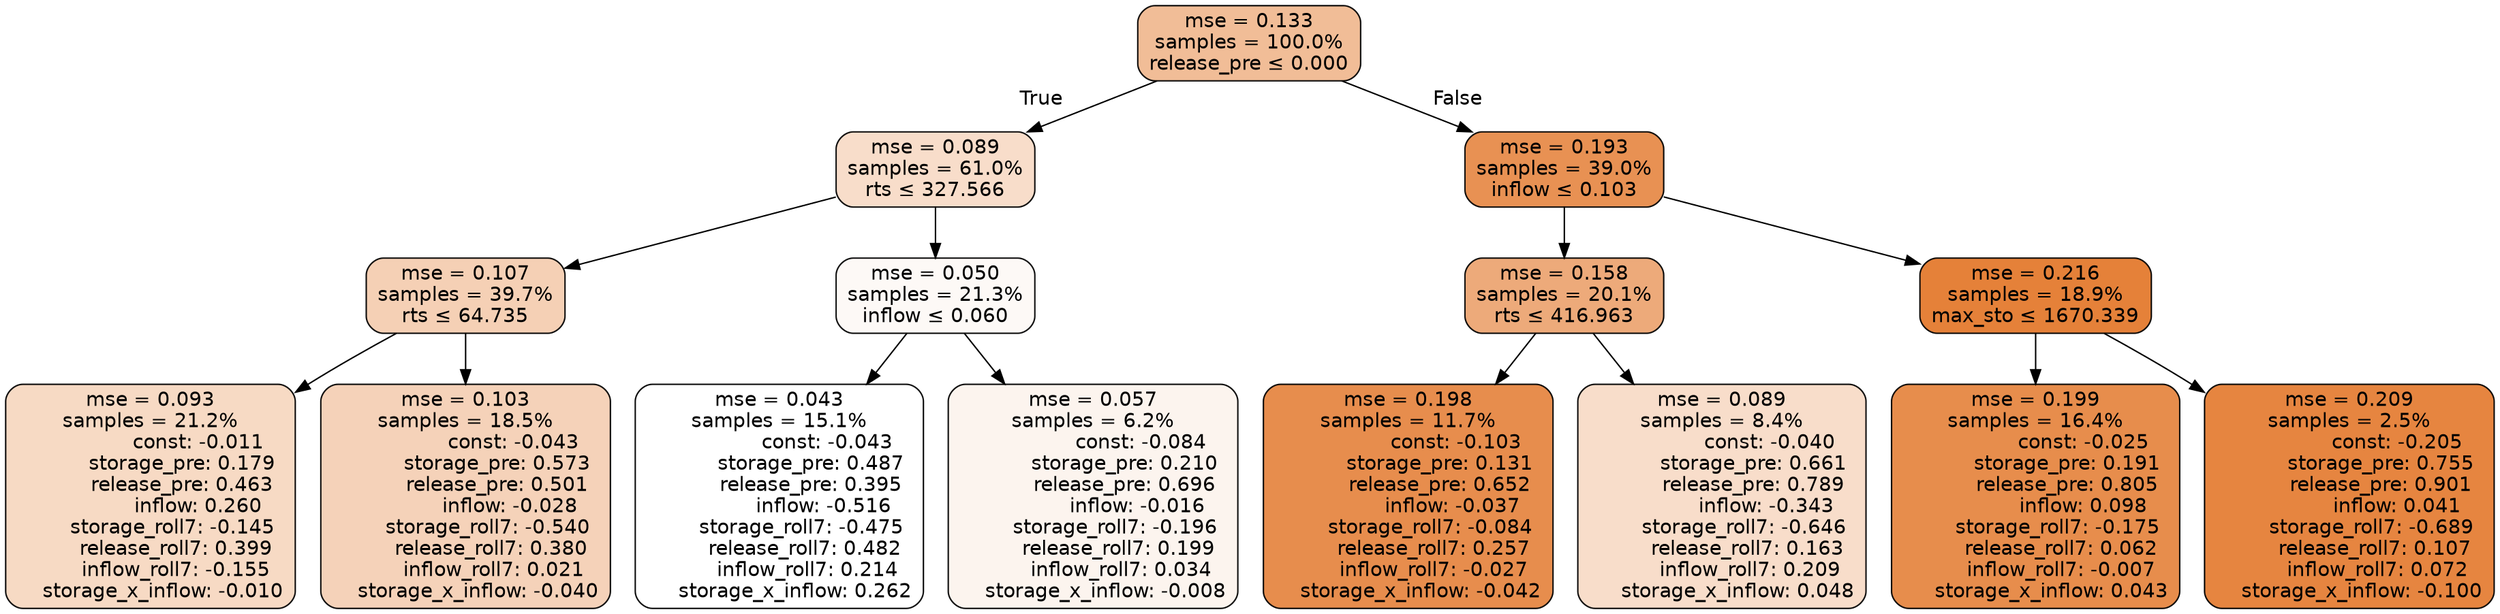 digraph tree {
bgcolor="transparent"
node [shape=rectangle, style="filled, rounded", color="black", fontname=helvetica] ;
edge [fontname=helvetica] ;
	"0" [label="mse = 0.133
samples = 100.0%
release_pre &le; 0.000", fillcolor="#f1bd97"]
	"1" [label="mse = 0.089
samples = 61.0%
rts &le; 327.566", fillcolor="#f8ddca"]
	"2" [label="mse = 0.107
samples = 39.7%
rts &le; 64.735", fillcolor="#f5d0b5"]
	"3" [label="mse = 0.093
samples = 21.2%
               const: -0.011
          storage_pre: 0.179
          release_pre: 0.463
               inflow: 0.260
       storage_roll7: -0.145
        release_roll7: 0.399
        inflow_roll7: -0.155
    storage_x_inflow: -0.010", fillcolor="#f7dac4"]
	"4" [label="mse = 0.103
samples = 18.5%
               const: -0.043
          storage_pre: 0.573
          release_pre: 0.501
              inflow: -0.028
       storage_roll7: -0.540
        release_roll7: 0.380
         inflow_roll7: 0.021
    storage_x_inflow: -0.040", fillcolor="#f5d2b9"]
	"5" [label="mse = 0.050
samples = 21.3%
inflow &le; 0.060", fillcolor="#fdf9f6"]
	"6" [label="mse = 0.043
samples = 15.1%
               const: -0.043
          storage_pre: 0.487
          release_pre: 0.395
              inflow: -0.516
       storage_roll7: -0.475
        release_roll7: 0.482
         inflow_roll7: 0.214
     storage_x_inflow: 0.262", fillcolor="#ffffff"]
	"7" [label="mse = 0.057
samples = 6.2%
               const: -0.084
          storage_pre: 0.210
          release_pre: 0.696
              inflow: -0.016
       storage_roll7: -0.196
        release_roll7: 0.199
         inflow_roll7: 0.034
    storage_x_inflow: -0.008", fillcolor="#fcf4ee"]
	"8" [label="mse = 0.193
samples = 39.0%
inflow &le; 0.103", fillcolor="#e89153"]
	"9" [label="mse = 0.158
samples = 20.1%
rts &le; 416.963", fillcolor="#edaa7a"]
	"10" [label="mse = 0.198
samples = 11.7%
               const: -0.103
          storage_pre: 0.131
          release_pre: 0.652
              inflow: -0.037
       storage_roll7: -0.084
        release_roll7: 0.257
        inflow_roll7: -0.027
    storage_x_inflow: -0.042", fillcolor="#e78d4d"]
	"11" [label="mse = 0.089
samples = 8.4%
               const: -0.040
          storage_pre: 0.661
          release_pre: 0.789
              inflow: -0.343
       storage_roll7: -0.646
        release_roll7: 0.163
         inflow_roll7: 0.209
     storage_x_inflow: 0.048", fillcolor="#f8ddca"]
	"12" [label="mse = 0.216
samples = 18.9%
max_sto &le; 1670.339", fillcolor="#e58139"]
	"13" [label="mse = 0.199
samples = 16.4%
               const: -0.025
          storage_pre: 0.191
          release_pre: 0.805
               inflow: 0.098
       storage_roll7: -0.175
        release_roll7: 0.062
        inflow_roll7: -0.007
     storage_x_inflow: 0.043", fillcolor="#e78d4c"]
	"14" [label="mse = 0.209
samples = 2.5%
               const: -0.205
          storage_pre: 0.755
          release_pre: 0.901
               inflow: 0.041
       storage_roll7: -0.689
        release_roll7: 0.107
         inflow_roll7: 0.072
    storage_x_inflow: -0.100", fillcolor="#e68540"]

	"0" -> "1" [labeldistance=2.5, labelangle=45, headlabel="True"]
	"1" -> "2"
	"2" -> "3"
	"2" -> "4"
	"1" -> "5"
	"5" -> "6"
	"5" -> "7"
	"0" -> "8" [labeldistance=2.5, labelangle=-45, headlabel="False"]
	"8" -> "9"
	"9" -> "10"
	"9" -> "11"
	"8" -> "12"
	"12" -> "13"
	"12" -> "14"
}